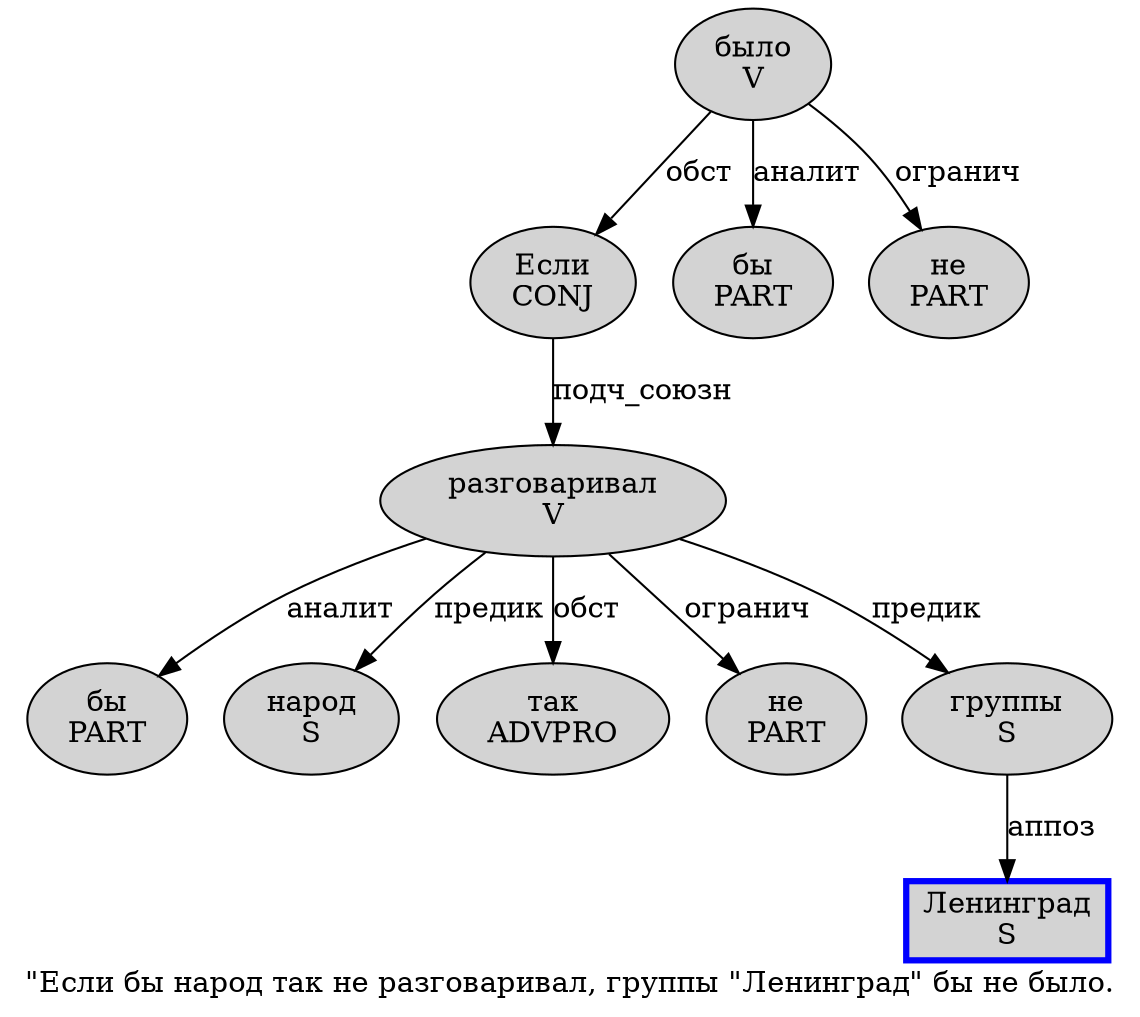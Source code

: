 digraph SENTENCE_1326 {
	graph [label="\"Если бы народ так не разговаривал, группы \"Ленинград\" бы не было."]
	node [style=filled]
		1 [label="Если
CONJ" color="" fillcolor=lightgray penwidth=1 shape=ellipse]
		2 [label="бы
PART" color="" fillcolor=lightgray penwidth=1 shape=ellipse]
		3 [label="народ
S" color="" fillcolor=lightgray penwidth=1 shape=ellipse]
		4 [label="так
ADVPRO" color="" fillcolor=lightgray penwidth=1 shape=ellipse]
		5 [label="не
PART" color="" fillcolor=lightgray penwidth=1 shape=ellipse]
		6 [label="разговаривал
V" color="" fillcolor=lightgray penwidth=1 shape=ellipse]
		8 [label="группы
S" color="" fillcolor=lightgray penwidth=1 shape=ellipse]
		10 [label="Ленинград
S" color=blue fillcolor=lightgray penwidth=3 shape=box]
		12 [label="бы
PART" color="" fillcolor=lightgray penwidth=1 shape=ellipse]
		13 [label="не
PART" color="" fillcolor=lightgray penwidth=1 shape=ellipse]
		14 [label="было
V" color="" fillcolor=lightgray penwidth=1 shape=ellipse]
			6 -> 2 [label="аналит"]
			6 -> 3 [label="предик"]
			6 -> 4 [label="обст"]
			6 -> 5 [label="огранич"]
			6 -> 8 [label="предик"]
			1 -> 6 [label="подч_союзн"]
			8 -> 10 [label="аппоз"]
			14 -> 1 [label="обст"]
			14 -> 12 [label="аналит"]
			14 -> 13 [label="огранич"]
}